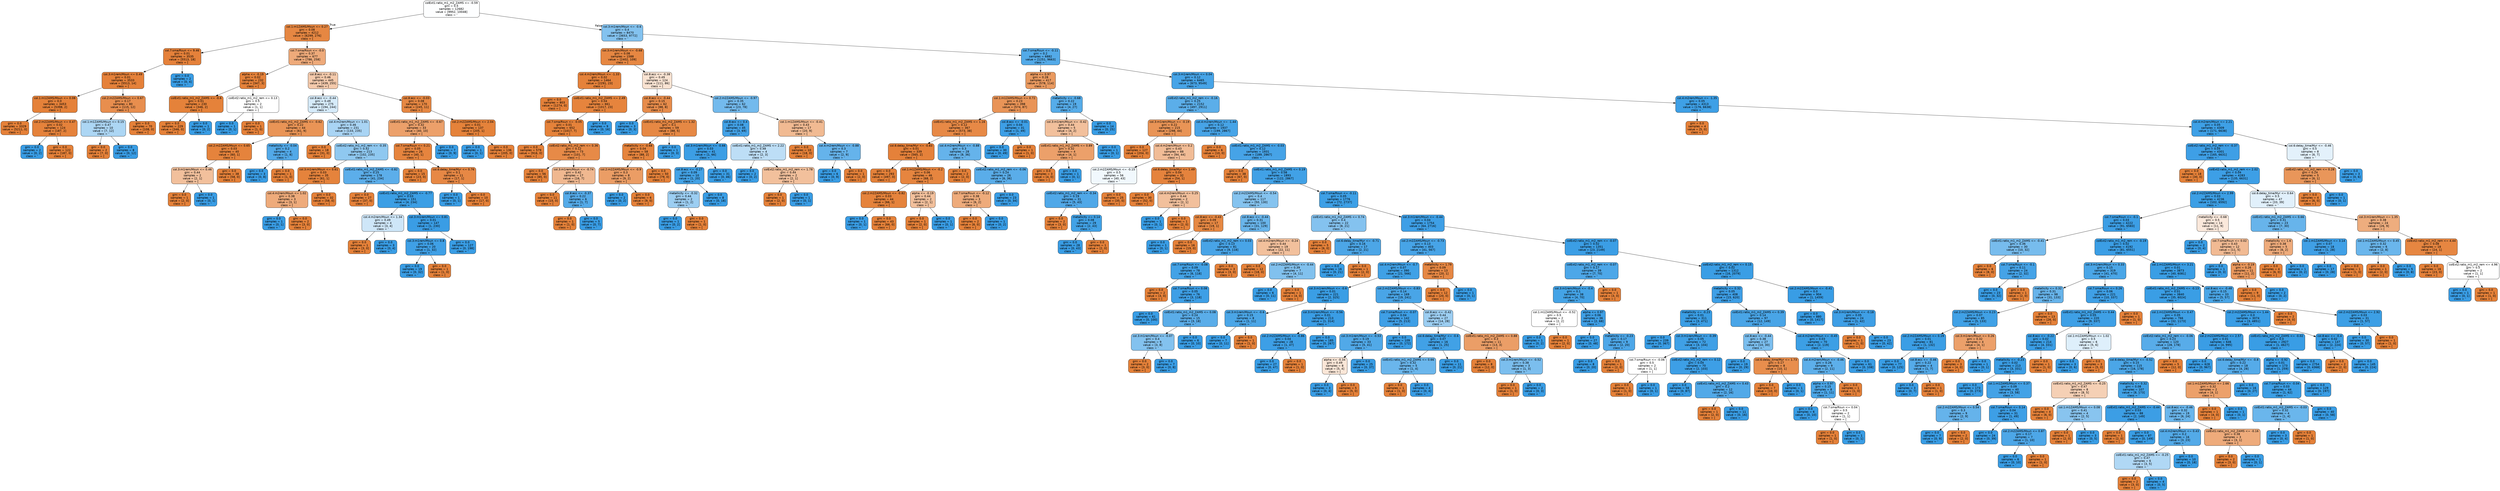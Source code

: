digraph Tree {
node [shape=box, style="filled, rounded", color="black", fontname="helvetica"] ;
edge [fontname="helvetica"] ;
0 [label="colExt1:ratio_m1_m2_ZAMS <= -0.59\ngini = 0.5\nsamples = 12682\nvalue = [9952, 10048]\nclass = '", fillcolor="#fdfeff"] ;
1 [label="col.1:m1ZAMS/Msun <= 0.27\ngini = 0.08\nsamples = 4212\nvalue = [6299, 276]\nclass = [", fillcolor="#e68742"] ;
0 -> 1 [labeldistance=2.5, labelangle=45, headlabel="True"] ;
2 [label="col.7:sma/Rsun <= 9.46\ngini = 0.01\nsamples = 3535\nvalue = [5513, 18]\nclass = [", fillcolor="#e5813a"] ;
1 -> 2 ;
3 [label="col.3:m1rem/Msun <= 0.49\ngini = 0.01\nsamples = 3533\nvalue = [5513, 14]\nclass = [", fillcolor="#e5813a"] ;
2 -> 3 ;
4 [label="col.1:m1ZAMS/Msun <= 0.08\ngini = 0.0\nsamples = 3453\nvalue = [5398, 2]\nclass = [", fillcolor="#e58139"] ;
3 -> 4 ;
5 [label="gini = 0.0\nsamples = 3329\nvalue = [5211, 0]\nclass = [", fillcolor="#e58139"] ;
4 -> 5 ;
6 [label="col.2:m2ZAMS/Msun <= 0.47\ngini = 0.02\nsamples = 124\nvalue = [187, 2]\nclass = [", fillcolor="#e5823b"] ;
4 -> 6 ;
7 [label="gini = 0.0\nsamples = 2\nvalue = [0, 2]\nclass = '", fillcolor="#399de5"] ;
6 -> 7 ;
8 [label="gini = 0.0\nsamples = 122\nvalue = [187, 0]\nclass = [", fillcolor="#e58139"] ;
6 -> 8 ;
9 [label="col.2:m2ZAMS/Msun <= 0.67\ngini = 0.17\nsamples = 80\nvalue = [115, 12]\nclass = [", fillcolor="#e88e4e"] ;
3 -> 9 ;
10 [label="col.1:m1ZAMS/Msun <= 0.15\ngini = 0.47\nsamples = 10\nvalue = [7, 12]\nclass = '", fillcolor="#acd6f4"] ;
9 -> 10 ;
11 [label="gini = 0.0\nsamples = 2\nvalue = [7, 0]\nclass = [", fillcolor="#e58139"] ;
10 -> 11 ;
12 [label="gini = 0.0\nsamples = 8\nvalue = [0, 12]\nclass = '", fillcolor="#399de5"] ;
10 -> 12 ;
13 [label="gini = 0.0\nsamples = 70\nvalue = [108, 0]\nclass = [", fillcolor="#e58139"] ;
9 -> 13 ;
14 [label="gini = 0.0\nsamples = 2\nvalue = [0, 4]\nclass = '", fillcolor="#399de5"] ;
2 -> 14 ;
15 [label="col.7:sma/Rsun <= -0.0\ngini = 0.37\nsamples = 677\nvalue = [786, 258]\nclass = [", fillcolor="#eeaa7a"] ;
1 -> 15 ;
16 [label="alpha <= -0.19\ngini = 0.02\nsamples = 232\nvalue = [347, 3]\nclass = [", fillcolor="#e5823b"] ;
15 -> 16 ;
17 [label="colExt1:ratio_m1_m2_ZAMS <= -0.6\ngini = 0.01\nsamples = 230\nvalue = [346, 2]\nclass = [", fillcolor="#e5823a"] ;
16 -> 17 ;
18 [label="gini = 0.0\nsamples = 229\nvalue = [346, 0]\nclass = [", fillcolor="#e58139"] ;
17 -> 18 ;
19 [label="gini = 0.0\nsamples = 1\nvalue = [0, 2]\nclass = '", fillcolor="#399de5"] ;
17 -> 19 ;
20 [label="colExt2:ratio_m1_m2_rem <= 0.13\ngini = 0.5\nsamples = 2\nvalue = [1, 1]\nclass = [", fillcolor="#ffffff"] ;
16 -> 20 ;
21 [label="gini = 0.0\nsamples = 1\nvalue = [0, 1]\nclass = '", fillcolor="#399de5"] ;
20 -> 21 ;
22 [label="gini = 0.0\nsamples = 1\nvalue = [1, 0]\nclass = [", fillcolor="#e58139"] ;
20 -> 22 ;
23 [label="col.8:ecc <= -0.11\ngini = 0.46\nsamples = 445\nvalue = [439, 255]\nclass = [", fillcolor="#f4caac"] ;
15 -> 23 ;
24 [label="col.8:ecc <= -0.44\ngini = 0.49\nsamples = 275\nvalue = [194, 244]\nclass = '", fillcolor="#d6ebfa"] ;
23 -> 24 ;
25 [label="colExt1:ratio_m1_m2_ZAMS <= -0.62\ngini = 0.22\nsamples = 44\nvalue = [61, 9]\nclass = [", fillcolor="#e99456"] ;
24 -> 25 ;
26 [label="col.2:m2ZAMS/Msun <= 0.65\ngini = 0.03\nsamples = 40\nvalue = [60, 1]\nclass = [", fillcolor="#e5833c"] ;
25 -> 26 ;
27 [label="col.3:m1rem/Msun <= 0.46\ngini = 0.44\nsamples = 2\nvalue = [2, 1]\nclass = [", fillcolor="#f2c09c"] ;
26 -> 27 ;
28 [label="gini = 0.0\nsamples = 1\nvalue = [2, 0]\nclass = [", fillcolor="#e58139"] ;
27 -> 28 ;
29 [label="gini = 0.0\nsamples = 1\nvalue = [0, 1]\nclass = '", fillcolor="#399de5"] ;
27 -> 29 ;
30 [label="gini = 0.0\nsamples = 38\nvalue = [58, 0]\nclass = [", fillcolor="#e58139"] ;
26 -> 30 ;
31 [label="metallicity <= -0.04\ngini = 0.2\nsamples = 4\nvalue = [1, 8]\nclass = '", fillcolor="#52a9e8"] ;
25 -> 31 ;
32 [label="gini = 0.0\nsamples = 3\nvalue = [0, 8]\nclass = '", fillcolor="#399de5"] ;
31 -> 32 ;
33 [label="gini = 0.0\nsamples = 1\nvalue = [1, 0]\nclass = [", fillcolor="#e58139"] ;
31 -> 33 ;
34 [label="col.4:m2rem/Msun <= 1.01\ngini = 0.46\nsamples = 231\nvalue = [133, 235]\nclass = '", fillcolor="#a9d4f4"] ;
24 -> 34 ;
35 [label="gini = 0.0\nsamples = 18\nvalue = [31, 0]\nclass = [", fillcolor="#e58139"] ;
34 -> 35 ;
36 [label="colExt2:ratio_m1_m2_rem <= -0.35\ngini = 0.42\nsamples = 213\nvalue = [102, 235]\nclass = '", fillcolor="#8fc8f0"] ;
34 -> 36 ;
37 [label="col.3:m1rem/Msun <= 0.61\ngini = 0.03\nsamples = 35\nvalue = [61, 1]\nclass = [", fillcolor="#e5833c"] ;
36 -> 37 ;
38 [label="col.4:m2rem/Msun <= 1.02\ngini = 0.38\nsamples = 3\nvalue = [3, 1]\nclass = [", fillcolor="#eeab7b"] ;
37 -> 38 ;
39 [label="gini = 0.0\nsamples = 1\nvalue = [0, 1]\nclass = '", fillcolor="#399de5"] ;
38 -> 39 ;
40 [label="gini = 0.0\nsamples = 2\nvalue = [3, 0]\nclass = [", fillcolor="#e58139"] ;
38 -> 40 ;
41 [label="gini = 0.0\nsamples = 32\nvalue = [58, 0]\nclass = [", fillcolor="#e58139"] ;
37 -> 41 ;
42 [label="colExt1:ratio_m1_m2_ZAMS <= -0.82\ngini = 0.25\nsamples = 178\nvalue = [41, 234]\nclass = '", fillcolor="#5caeea"] ;
36 -> 42 ;
43 [label="gini = 0.0\nsamples = 27\nvalue = [37, 0]\nclass = [", fillcolor="#e58139"] ;
42 -> 43 ;
44 [label="colExt1:ratio_m1_m2_ZAMS <= -0.77\ngini = 0.03\nsamples = 151\nvalue = [4, 234]\nclass = '", fillcolor="#3c9fe5"] ;
42 -> 44 ;
45 [label="col.4:m2rem/Msun <= 1.34\ngini = 0.49\nsamples = 4\nvalue = [3, 4]\nclass = '", fillcolor="#cee6f8"] ;
44 -> 45 ;
46 [label="gini = 0.0\nsamples = 1\nvalue = [3, 0]\nclass = [", fillcolor="#e58139"] ;
45 -> 46 ;
47 [label="gini = 0.0\nsamples = 3\nvalue = [0, 4]\nclass = '", fillcolor="#399de5"] ;
45 -> 47 ;
48 [label="col.3:m1rem/Msun <= 0.81\ngini = 0.01\nsamples = 147\nvalue = [1, 230]\nclass = '", fillcolor="#3a9de5"] ;
44 -> 48 ;
49 [label="col.3:m1rem/Msun <= 0.8\ngini = 0.06\nsamples = 20\nvalue = [1, 32]\nclass = '", fillcolor="#3fa0e6"] ;
48 -> 49 ;
50 [label="gini = 0.0\nsamples = 19\nvalue = [0, 32]\nclass = '", fillcolor="#399de5"] ;
49 -> 50 ;
51 [label="gini = 0.0\nsamples = 1\nvalue = [1, 0]\nclass = [", fillcolor="#e58139"] ;
49 -> 51 ;
52 [label="gini = 0.0\nsamples = 127\nvalue = [0, 198]\nclass = '", fillcolor="#399de5"] ;
48 -> 52 ;
53 [label="col.8:ecc <= -0.03\ngini = 0.08\nsamples = 170\nvalue = [245, 11]\nclass = [", fillcolor="#e68742"] ;
23 -> 53 ;
54 [label="colExt1:ratio_m1_m2_ZAMS <= -0.67\ngini = 0.32\nsamples = 33\nvalue = [40, 10]\nclass = [", fillcolor="#eca06a"] ;
53 -> 54 ;
55 [label="col.7:sma/Rsun <= 0.21\ngini = 0.05\nsamples = 26\nvalue = [40, 1]\nclass = [", fillcolor="#e6843e"] ;
54 -> 55 ;
56 [label="gini = 0.0\nsamples = 15\nvalue = [23, 0]\nclass = [", fillcolor="#e58139"] ;
55 -> 56 ;
57 [label="col.6:delay_time/Myr <= 0.76\ngini = 0.1\nsamples = 11\nvalue = [17, 1]\nclass = [", fillcolor="#e78845"] ;
55 -> 57 ;
58 [label="gini = 0.0\nsamples = 1\nvalue = [0, 1]\nclass = '", fillcolor="#399de5"] ;
57 -> 58 ;
59 [label="gini = 0.0\nsamples = 10\nvalue = [17, 0]\nclass = [", fillcolor="#e58139"] ;
57 -> 59 ;
60 [label="gini = 0.0\nsamples = 7\nvalue = [0, 9]\nclass = '", fillcolor="#399de5"] ;
54 -> 60 ;
61 [label="col.2:m2ZAMS/Msun <= 2.04\ngini = 0.01\nsamples = 137\nvalue = [205, 1]\nclass = [", fillcolor="#e5823a"] ;
53 -> 61 ;
62 [label="gini = 0.0\nsamples = 1\nvalue = [0, 1]\nclass = '", fillcolor="#399de5"] ;
61 -> 62 ;
63 [label="gini = 0.0\nsamples = 136\nvalue = [205, 0]\nclass = [", fillcolor="#e58139"] ;
61 -> 63 ;
64 [label="col.3:m1rem/Msun <= -0.6\ngini = 0.4\nsamples = 8470\nvalue = [3653, 9772]\nclass = '", fillcolor="#83c2ef"] ;
0 -> 64 [labeldistance=2.5, labelangle=-45, headlabel="False"] ;
65 [label="col.3:m1rem/Msun <= -0.68\ngini = 0.08\nsamples = 1588\nvalue = [2402, 109]\nclass = [", fillcolor="#e68742"] ;
64 -> 65 ;
66 [label="col.4:m2rem/Msun <= -1.33\ngini = 0.02\nsamples = 1464\nvalue = [2291, 23]\nclass = [", fillcolor="#e5823b"] ;
65 -> 66 ;
67 [label="gini = 0.0\nsamples = 803\nvalue = [1274, 0]\nclass = [", fillcolor="#e58139"] ;
66 -> 67 ;
68 [label="colExt1:ratio_m1_m2_ZAMS <= 2.49\ngini = 0.04\nsamples = 661\nvalue = [1017, 23]\nclass = [", fillcolor="#e6843d"] ;
66 -> 68 ;
69 [label="col.7:sma/Rsun <= -0.05\ngini = 0.01\nsamples = 652\nvalue = [1017, 7]\nclass = [", fillcolor="#e5823a"] ;
68 -> 69 ;
70 [label="gini = 0.0\nsamples = 579\nvalue = [916, 0]\nclass = [", fillcolor="#e58139"] ;
69 -> 70 ;
71 [label="colExt2:ratio_m1_m2_rem <= 0.36\ngini = 0.12\nsamples = 73\nvalue = [101, 7]\nclass = [", fillcolor="#e78a47"] ;
69 -> 71 ;
72 [label="gini = 0.0\nsamples = 56\nvalue = [85, 0]\nclass = [", fillcolor="#e58139"] ;
71 -> 72 ;
73 [label="col.3:m1rem/Msun <= -0.74\ngini = 0.42\nsamples = 17\nvalue = [16, 7]\nclass = [", fillcolor="#f0b890"] ;
71 -> 73 ;
74 [label="gini = 0.0\nsamples = 11\nvalue = [15, 0]\nclass = [", fillcolor="#e58139"] ;
73 -> 74 ;
75 [label="col.8:ecc <= -0.37\ngini = 0.22\nsamples = 6\nvalue = [1, 7]\nclass = '", fillcolor="#55abe9"] ;
73 -> 75 ;
76 [label="gini = 0.0\nsamples = 1\nvalue = [1, 0]\nclass = [", fillcolor="#e58139"] ;
75 -> 76 ;
77 [label="gini = 0.0\nsamples = 5\nvalue = [0, 7]\nclass = '", fillcolor="#399de5"] ;
75 -> 77 ;
78 [label="gini = 0.0\nsamples = 9\nvalue = [0, 16]\nclass = '", fillcolor="#399de5"] ;
68 -> 78 ;
79 [label="col.8:ecc <= -0.38\ngini = 0.49\nsamples = 124\nvalue = [111, 86]\nclass = [", fillcolor="#f9e3d2"] ;
65 -> 79 ;
80 [label="col.8:ecc <= -0.44\ngini = 0.15\nsamples = 62\nvalue = [88, 8]\nclass = [", fillcolor="#e78c4b"] ;
79 -> 80 ;
81 [label="gini = 0.0\nsamples = 3\nvalue = [0, 3]\nclass = '", fillcolor="#399de5"] ;
80 -> 81 ;
82 [label="colExt1:ratio_m1_m2_ZAMS <= 1.32\ngini = 0.1\nsamples = 59\nvalue = [88, 5]\nclass = [", fillcolor="#e68844"] ;
80 -> 82 ;
83 [label="metallicity <= -0.68\ngini = 0.04\nsamples = 58\nvalue = [88, 2]\nclass = [", fillcolor="#e6843d"] ;
82 -> 83 ;
84 [label="col.2:m2ZAMS/Msun <= -0.9\ngini = 0.3\nsamples = 8\nvalue = [9, 2]\nclass = [", fillcolor="#eb9d65"] ;
83 -> 84 ;
85 [label="gini = 0.0\nsamples = 2\nvalue = [0, 2]\nclass = '", fillcolor="#399de5"] ;
84 -> 85 ;
86 [label="gini = 0.0\nsamples = 6\nvalue = [9, 0]\nclass = [", fillcolor="#e58139"] ;
84 -> 86 ;
87 [label="gini = 0.0\nsamples = 50\nvalue = [79, 0]\nclass = [", fillcolor="#e58139"] ;
83 -> 87 ;
88 [label="gini = 0.0\nsamples = 1\nvalue = [0, 3]\nclass = '", fillcolor="#399de5"] ;
82 -> 88 ;
89 [label="col.2:m2ZAMS/Msun <= -0.97\ngini = 0.35\nsamples = 62\nvalue = [23, 78]\nclass = '", fillcolor="#73baed"] ;
79 -> 89 ;
90 [label="col.8:ecc <= 0.4\ngini = 0.08\nsamples = 45\nvalue = [3, 69]\nclass = '", fillcolor="#42a1e6"] ;
89 -> 90 ;
91 [label="col.3:m1rem/Msun <= -0.66\ngini = 0.03\nsamples = 41\nvalue = [1, 66]\nclass = '", fillcolor="#3c9ee5"] ;
90 -> 91 ;
92 [label="col.8:ecc <= -0.27\ngini = 0.09\nsamples = 10\nvalue = [1, 20]\nclass = '", fillcolor="#43a2e6"] ;
91 -> 92 ;
93 [label="metallicity <= -0.32\ngini = 0.44\nsamples = 2\nvalue = [1, 2]\nclass = '", fillcolor="#9ccef2"] ;
92 -> 93 ;
94 [label="gini = 0.0\nsamples = 1\nvalue = [0, 2]\nclass = '", fillcolor="#399de5"] ;
93 -> 94 ;
95 [label="gini = 0.0\nsamples = 1\nvalue = [1, 0]\nclass = [", fillcolor="#e58139"] ;
93 -> 95 ;
96 [label="gini = 0.0\nsamples = 8\nvalue = [0, 18]\nclass = '", fillcolor="#399de5"] ;
92 -> 96 ;
97 [label="gini = 0.0\nsamples = 31\nvalue = [0, 46]\nclass = '", fillcolor="#399de5"] ;
91 -> 97 ;
98 [label="colExt1:ratio_m1_m2_ZAMS <= 2.22\ngini = 0.48\nsamples = 4\nvalue = [2, 3]\nclass = '", fillcolor="#bddef6"] ;
90 -> 98 ;
99 [label="gini = 0.0\nsamples = 2\nvalue = [0, 2]\nclass = '", fillcolor="#399de5"] ;
98 -> 99 ;
100 [label="colExt2:ratio_m1_m2_rem <= 1.78\ngini = 0.44\nsamples = 2\nvalue = [2, 1]\nclass = [", fillcolor="#f2c09c"] ;
98 -> 100 ;
101 [label="gini = 0.0\nsamples = 1\nvalue = [2, 0]\nclass = [", fillcolor="#e58139"] ;
100 -> 101 ;
102 [label="gini = 0.0\nsamples = 1\nvalue = [0, 1]\nclass = '", fillcolor="#399de5"] ;
100 -> 102 ;
103 [label="col.1:m1ZAMS/Msun <= -0.41\ngini = 0.43\nsamples = 17\nvalue = [20, 9]\nclass = [", fillcolor="#f1ba92"] ;
89 -> 103 ;
104 [label="gini = 0.0\nsamples = 10\nvalue = [18, 0]\nclass = [", fillcolor="#e58139"] ;
103 -> 104 ;
105 [label="col.4:m2rem/Msun <= -0.88\ngini = 0.3\nsamples = 7\nvalue = [2, 9]\nclass = '", fillcolor="#65b3eb"] ;
103 -> 105 ;
106 [label="gini = 0.0\nsamples = 6\nvalue = [0, 9]\nclass = '", fillcolor="#399de5"] ;
105 -> 106 ;
107 [label="gini = 0.0\nsamples = 1\nvalue = [2, 0]\nclass = [", fillcolor="#e58139"] ;
105 -> 107 ;
108 [label="col.7:sma/Rsun <= -0.11\ngini = 0.2\nsamples = 6882\nvalue = [1251, 9663]\nclass = '", fillcolor="#53aae8"] ;
64 -> 108 ;
109 [label="alpha <= 0.97\ngini = 0.28\nsamples = 417\nvalue = [578, 114]\nclass = [", fillcolor="#ea9a60"] ;
108 -> 109 ;
110 [label="col.1:m1ZAMS/Msun <= 0.72\ngini = 0.23\nsamples = 398\nvalue = [574, 87]\nclass = [", fillcolor="#e99457"] ;
109 -> 110 ;
111 [label="colExt1:ratio_m1_m2_ZAMS <= 1.16\ngini = 0.12\nsamples = 367\nvalue = [573, 38]\nclass = [", fillcolor="#e78946"] ;
110 -> 111 ;
112 [label="col.6:delay_time/Myr <= -0.83\ngini = 0.01\nsamples = 339\nvalue = [565, 2]\nclass = [", fillcolor="#e5813a"] ;
111 -> 112 ;
113 [label="gini = 0.0\nsamples = 293\nvalue = [497, 0]\nclass = [", fillcolor="#e58139"] ;
112 -> 113 ;
114 [label="col.1:m1ZAMS/Msun <= -0.2\ngini = 0.06\nsamples = 46\nvalue = [68, 2]\nclass = [", fillcolor="#e6853f"] ;
112 -> 114 ;
115 [label="col.2:m2ZAMS/Msun <= -0.82\ngini = 0.03\nsamples = 44\nvalue = [66, 1]\nclass = [", fillcolor="#e5833c"] ;
114 -> 115 ;
116 [label="gini = 0.0\nsamples = 1\nvalue = [0, 1]\nclass = '", fillcolor="#399de5"] ;
115 -> 116 ;
117 [label="gini = 0.0\nsamples = 43\nvalue = [66, 0]\nclass = [", fillcolor="#e58139"] ;
115 -> 117 ;
118 [label="alpha <= -0.19\ngini = 0.44\nsamples = 2\nvalue = [2, 1]\nclass = [", fillcolor="#f2c09c"] ;
114 -> 118 ;
119 [label="gini = 0.0\nsamples = 1\nvalue = [2, 0]\nclass = [", fillcolor="#e58139"] ;
118 -> 119 ;
120 [label="gini = 0.0\nsamples = 1\nvalue = [0, 1]\nclass = '", fillcolor="#399de5"] ;
118 -> 120 ;
121 [label="col.4:m2rem/Msun <= -0.88\ngini = 0.3\nsamples = 28\nvalue = [8, 36]\nclass = '", fillcolor="#65b3eb"] ;
111 -> 121 ;
122 [label="gini = 0.0\nsamples = 2\nvalue = [2, 0]\nclass = [", fillcolor="#e58139"] ;
121 -> 122 ;
123 [label="colExt2:ratio_m1_m2_rem <= -0.06\ngini = 0.24\nsamples = 26\nvalue = [6, 36]\nclass = '", fillcolor="#5aade9"] ;
121 -> 123 ;
124 [label="col.7:sma/Rsun <= -0.12\ngini = 0.38\nsamples = 3\nvalue = [6, 2]\nclass = [", fillcolor="#eeab7b"] ;
123 -> 124 ;
125 [label="gini = 0.0\nsamples = 2\nvalue = [6, 0]\nclass = [", fillcolor="#e58139"] ;
124 -> 125 ;
126 [label="gini = 0.0\nsamples = 1\nvalue = [0, 2]\nclass = '", fillcolor="#399de5"] ;
124 -> 126 ;
127 [label="gini = 0.0\nsamples = 23\nvalue = [0, 34]\nclass = '", fillcolor="#399de5"] ;
123 -> 127 ;
128 [label="col.8:ecc <= -0.01\ngini = 0.04\nsamples = 31\nvalue = [1, 49]\nclass = '", fillcolor="#3d9fe6"] ;
110 -> 128 ;
129 [label="gini = 0.0\nsamples = 30\nvalue = [0, 49]\nclass = '", fillcolor="#399de5"] ;
128 -> 129 ;
130 [label="gini = 0.0\nsamples = 1\nvalue = [1, 0]\nclass = [", fillcolor="#e58139"] ;
128 -> 130 ;
131 [label="metallicity <= -0.68\ngini = 0.22\nsamples = 19\nvalue = [4, 27]\nclass = '", fillcolor="#56ace9"] ;
109 -> 131 ;
132 [label="col.3:m1rem/Msun <= -0.42\ngini = 0.44\nsamples = 5\nvalue = [4, 2]\nclass = [", fillcolor="#f2c09c"] ;
131 -> 132 ;
133 [label="colExt1:ratio_m1_m2_ZAMS <= 0.89\ngini = 0.32\nsamples = 4\nvalue = [4, 1]\nclass = [", fillcolor="#eca06a"] ;
132 -> 133 ;
134 [label="gini = 0.0\nsamples = 3\nvalue = [4, 0]\nclass = [", fillcolor="#e58139"] ;
133 -> 134 ;
135 [label="gini = 0.0\nsamples = 1\nvalue = [0, 1]\nclass = '", fillcolor="#399de5"] ;
133 -> 135 ;
136 [label="gini = 0.0\nsamples = 1\nvalue = [0, 1]\nclass = '", fillcolor="#399de5"] ;
132 -> 136 ;
137 [label="gini = 0.0\nsamples = 14\nvalue = [0, 25]\nclass = '", fillcolor="#399de5"] ;
131 -> 137 ;
138 [label="col.3:m1rem/Msun <= 0.04\ngini = 0.12\nsamples = 6465\nvalue = [673, 9549]\nclass = '", fillcolor="#47a4e7"] ;
108 -> 138 ;
139 [label="colExt2:ratio_m1_m2_rem <= -0.16\ngini = 0.25\nsamples = 2152\nvalue = [497, 2911]\nclass = '", fillcolor="#5baee9"] ;
138 -> 139 ;
140 [label="col.3:m1rem/Msun <= -0.19\ngini = 0.22\nsamples = 215\nvalue = [298, 44]\nclass = [", fillcolor="#e99456"] ;
139 -> 140 ;
141 [label="gini = 0.0\nsamples = 127\nvalue = [204, 0]\nclass = [", fillcolor="#e58139"] ;
140 -> 141 ;
142 [label="col.4:m2rem/Msun <= 0.2\ngini = 0.43\nsamples = 88\nvalue = [94, 44]\nclass = [", fillcolor="#f1bc96"] ;
140 -> 142 ;
143 [label="col.2:m2ZAMS/Msun <= -0.15\ngini = 0.5\nsamples = 56\nvalue = [40, 43]\nclass = '", fillcolor="#f1f8fd"] ;
142 -> 143 ;
144 [label="colExt2:ratio_m1_m2_rem <= -0.34\ngini = 0.19\nsamples = 31\nvalue = [5, 43]\nclass = '", fillcolor="#50a8e8"] ;
143 -> 144 ;
145 [label="gini = 0.0\nsamples = 2\nvalue = [3, 0]\nclass = [", fillcolor="#e58139"] ;
144 -> 145 ;
146 [label="metallicity <= 0.14\ngini = 0.08\nsamples = 29\nvalue = [2, 43]\nclass = '", fillcolor="#42a2e6"] ;
144 -> 146 ;
147 [label="gini = 0.0\nsamples = 28\nvalue = [0, 43]\nclass = '", fillcolor="#399de5"] ;
146 -> 147 ;
148 [label="gini = 0.0\nsamples = 1\nvalue = [2, 0]\nclass = [", fillcolor="#e58139"] ;
146 -> 148 ;
149 [label="gini = 0.0\nsamples = 25\nvalue = [35, 0]\nclass = [", fillcolor="#e58139"] ;
143 -> 149 ;
150 [label="col.6:delay_time/Myr <= 1.49\ngini = 0.04\nsamples = 32\nvalue = [54, 1]\nclass = [", fillcolor="#e5833d"] ;
142 -> 150 ;
151 [label="gini = 0.0\nsamples = 30\nvalue = [52, 0]\nclass = [", fillcolor="#e58139"] ;
150 -> 151 ;
152 [label="col.4:m2rem/Msun <= 0.25\ngini = 0.44\nsamples = 2\nvalue = [2, 1]\nclass = [", fillcolor="#f2c09c"] ;
150 -> 152 ;
153 [label="gini = 0.0\nsamples = 1\nvalue = [0, 1]\nclass = '", fillcolor="#399de5"] ;
152 -> 153 ;
154 [label="gini = 0.0\nsamples = 1\nvalue = [2, 0]\nclass = [", fillcolor="#e58139"] ;
152 -> 154 ;
155 [label="col.4:m2rem/Msun <= -1.44\ngini = 0.12\nsamples = 1937\nvalue = [199, 2867]\nclass = '", fillcolor="#47a4e7"] ;
139 -> 155 ;
156 [label="gini = 0.0\nsamples = 6\nvalue = [10, 0]\nclass = [", fillcolor="#e58139"] ;
155 -> 156 ;
157 [label="colExt1:ratio_m1_m2_ZAMS <= -0.03\ngini = 0.12\nsamples = 1931\nvalue = [189, 2867]\nclass = '", fillcolor="#46a3e7"] ;
155 -> 157 ;
158 [label="gini = 0.0\nsamples = 38\nvalue = [67, 0]\nclass = [", fillcolor="#e58139"] ;
157 -> 158 ;
159 [label="colExt1:ratio_m1_m2_ZAMS <= 0.19\ngini = 0.08\nsamples = 1893\nvalue = [122, 2867]\nclass = '", fillcolor="#41a1e6"] ;
157 -> 159 ;
160 [label="col.2:m2ZAMS/Msun <= -0.54\ngini = 0.4\nsamples = 117\nvalue = [50, 130]\nclass = '", fillcolor="#85c3ef"] ;
159 -> 160 ;
161 [label="col.8:ecc <= -0.43\ngini = 0.09\nsamples = 17\nvalue = [19, 1]\nclass = [", fillcolor="#e68843"] ;
160 -> 161 ;
162 [label="gini = 0.0\nsamples = 1\nvalue = [0, 1]\nclass = '", fillcolor="#399de5"] ;
161 -> 162 ;
163 [label="gini = 0.0\nsamples = 16\nvalue = [19, 0]\nclass = [", fillcolor="#e58139"] ;
161 -> 163 ;
164 [label="col.8:ecc <= -0.44\ngini = 0.31\nsamples = 100\nvalue = [31, 129]\nclass = '", fillcolor="#69b5eb"] ;
160 -> 164 ;
165 [label="colExt2:ratio_m1_m2_rem <= 0.03\ngini = 0.13\nsamples = 81\nvalue = [9, 118]\nclass = '", fillcolor="#48a4e7"] ;
164 -> 165 ;
166 [label="col.7:sma/Rsun <= -0.08\ngini = 0.09\nsamples = 78\nvalue = [6, 118]\nclass = '", fillcolor="#43a2e6"] ;
165 -> 166 ;
167 [label="gini = 0.0\nsamples = 2\nvalue = [3, 0]\nclass = [", fillcolor="#e58139"] ;
166 -> 167 ;
168 [label="col.7:sma/Rsun <= 0.08\ngini = 0.05\nsamples = 76\nvalue = [3, 118]\nclass = '", fillcolor="#3e9fe6"] ;
166 -> 168 ;
169 [label="gini = 0.0\nsamples = 61\nvalue = [0, 100]\nclass = '", fillcolor="#399de5"] ;
168 -> 169 ;
170 [label="colExt1:ratio_m1_m2_ZAMS <= 0.08\ngini = 0.24\nsamples = 15\nvalue = [3, 18]\nclass = '", fillcolor="#5aade9"] ;
168 -> 170 ;
171 [label="col.3:m1rem/Msun <= -0.07\ngini = 0.4\nsamples = 9\nvalue = [3, 8]\nclass = '", fillcolor="#83c2ef"] ;
170 -> 171 ;
172 [label="gini = 0.0\nsamples = 2\nvalue = [3, 0]\nclass = [", fillcolor="#e58139"] ;
171 -> 172 ;
173 [label="gini = 0.0\nsamples = 7\nvalue = [0, 8]\nclass = '", fillcolor="#399de5"] ;
171 -> 173 ;
174 [label="gini = 0.0\nsamples = 6\nvalue = [0, 10]\nclass = '", fillcolor="#399de5"] ;
170 -> 174 ;
175 [label="gini = 0.0\nsamples = 3\nvalue = [3, 0]\nclass = [", fillcolor="#e58139"] ;
165 -> 175 ;
176 [label="col.4:m2rem/Msun <= -0.24\ngini = 0.44\nsamples = 19\nvalue = [22, 11]\nclass = [", fillcolor="#f2c09c"] ;
164 -> 176 ;
177 [label="gini = 0.0\nsamples = 12\nvalue = [18, 0]\nclass = [", fillcolor="#e58139"] ;
176 -> 177 ;
178 [label="col.2:m2ZAMS/Msun <= -0.44\ngini = 0.39\nsamples = 7\nvalue = [4, 11]\nclass = '", fillcolor="#81c1ee"] ;
176 -> 178 ;
179 [label="gini = 0.0\nsamples = 6\nvalue = [0, 11]\nclass = '", fillcolor="#399de5"] ;
178 -> 179 ;
180 [label="gini = 0.0\nsamples = 1\nvalue = [4, 0]\nclass = [", fillcolor="#e58139"] ;
178 -> 180 ;
181 [label="col.7:sma/Rsun <= -0.11\ngini = 0.05\nsamples = 1776\nvalue = [72, 2737]\nclass = '", fillcolor="#3ea0e6"] ;
159 -> 181 ;
182 [label="colExt1:ratio_m1_m2_ZAMS <= 0.74\ngini = 0.4\nsamples = 22\nvalue = [8, 21]\nclass = '", fillcolor="#84c2ef"] ;
181 -> 182 ;
183 [label="gini = 0.0\nsamples = 5\nvalue = [6, 0]\nclass = [", fillcolor="#e58139"] ;
182 -> 183 ;
184 [label="col.6:delay_time/Myr <= -0.71\ngini = 0.16\nsamples = 17\nvalue = [2, 21]\nclass = '", fillcolor="#4ca6e7"] ;
182 -> 184 ;
185 [label="gini = 0.0\nsamples = 16\nvalue = [0, 21]\nclass = '", fillcolor="#399de5"] ;
184 -> 185 ;
186 [label="gini = 0.0\nsamples = 1\nvalue = [2, 0]\nclass = [", fillcolor="#e58139"] ;
184 -> 186 ;
187 [label="col.3:m1rem/Msun <= -0.44\ngini = 0.04\nsamples = 1754\nvalue = [64, 2716]\nclass = '", fillcolor="#3e9fe6"] ;
181 -> 187 ;
188 [label="col.2:m2ZAMS/Msun <= -0.73\ngini = 0.13\nsamples = 403\nvalue = [41, 567]\nclass = '", fillcolor="#47a4e7"] ;
187 -> 188 ;
189 [label="col.4:m2rem/Msun <= -0.7\ngini = 0.07\nsamples = 390\nvalue = [21, 566]\nclass = '", fillcolor="#40a1e6"] ;
188 -> 189 ;
190 [label="col.3:m1rem/Msun <= -0.6\ngini = 0.01\nsamples = 221\nvalue = [2, 325]\nclass = '", fillcolor="#3a9ee5"] ;
189 -> 190 ;
191 [label="col.3:m1rem/Msun <= -0.6\ngini = 0.15\nsamples = 8\nvalue = [1, 11]\nclass = '", fillcolor="#4ba6e7"] ;
190 -> 191 ;
192 [label="gini = 0.0\nsamples = 7\nvalue = [0, 11]\nclass = '", fillcolor="#399de5"] ;
191 -> 192 ;
193 [label="gini = 0.0\nsamples = 1\nvalue = [1, 0]\nclass = [", fillcolor="#e58139"] ;
191 -> 193 ;
194 [label="col.3:m1rem/Msun <= -0.56\ngini = 0.01\nsamples = 213\nvalue = [1, 314]\nclass = '", fillcolor="#3a9de5"] ;
190 -> 194 ;
195 [label="col.2:m2ZAMS/Msun <= -0.86\ngini = 0.04\nsamples = 28\nvalue = [1, 47]\nclass = '", fillcolor="#3d9fe6"] ;
194 -> 195 ;
196 [label="gini = 0.0\nsamples = 27\nvalue = [0, 47]\nclass = '", fillcolor="#399de5"] ;
195 -> 196 ;
197 [label="gini = 0.0\nsamples = 1\nvalue = [1, 0]\nclass = [", fillcolor="#e58139"] ;
195 -> 197 ;
198 [label="gini = 0.0\nsamples = 185\nvalue = [0, 267]\nclass = '", fillcolor="#399de5"] ;
194 -> 198 ;
199 [label="col.2:m2ZAMS/Msun <= -0.83\ngini = 0.14\nsamples = 169\nvalue = [19, 241]\nclass = '", fillcolor="#49a5e7"] ;
189 -> 199 ;
200 [label="col.7:sma/Rsun <= -0.07\ngini = 0.04\nsamples = 142\nvalue = [5, 213]\nclass = '", fillcolor="#3e9fe6"] ;
199 -> 200 ;
201 [label="col.3:m1rem/Msun <= -0.53\ngini = 0.19\nsamples = 33\nvalue = [5, 41]\nclass = '", fillcolor="#51a9e8"] ;
200 -> 201 ;
202 [label="alpha <= -0.34\ngini = 0.49\nsamples = 8\nvalue = [5, 4]\nclass = [", fillcolor="#fae6d7"] ;
201 -> 202 ;
203 [label="gini = 0.0\nsamples = 3\nvalue = [0, 4]\nclass = '", fillcolor="#399de5"] ;
202 -> 203 ;
204 [label="gini = 0.0\nsamples = 5\nvalue = [5, 0]\nclass = [", fillcolor="#e58139"] ;
202 -> 204 ;
205 [label="gini = 0.0\nsamples = 25\nvalue = [0, 37]\nclass = '", fillcolor="#399de5"] ;
201 -> 205 ;
206 [label="gini = 0.0\nsamples = 109\nvalue = [0, 172]\nclass = '", fillcolor="#399de5"] ;
200 -> 206 ;
207 [label="col.8:ecc <= -0.42\ngini = 0.44\nsamples = 27\nvalue = [14, 28]\nclass = '", fillcolor="#9ccef2"] ;
199 -> 207 ;
208 [label="col.6:delay_time/Myr <= -0.6\ngini = 0.07\nsamples = 16\nvalue = [1, 25]\nclass = '", fillcolor="#41a1e6"] ;
207 -> 208 ;
209 [label="colExt1:ratio_m1_m2_ZAMS <= 0.66\ngini = 0.32\nsamples = 5\nvalue = [1, 4]\nclass = '", fillcolor="#6ab6ec"] ;
208 -> 209 ;
210 [label="gini = 0.0\nsamples = 1\nvalue = [1, 0]\nclass = [", fillcolor="#e58139"] ;
209 -> 210 ;
211 [label="gini = 0.0\nsamples = 4\nvalue = [0, 4]\nclass = '", fillcolor="#399de5"] ;
209 -> 211 ;
212 [label="gini = 0.0\nsamples = 11\nvalue = [0, 21]\nclass = '", fillcolor="#399de5"] ;
208 -> 212 ;
213 [label="colExt1:ratio_m1_m2_ZAMS <= 0.88\ngini = 0.3\nsamples = 11\nvalue = [13, 3]\nclass = [", fillcolor="#eb9e67"] ;
207 -> 213 ;
214 [label="gini = 0.0\nsamples = 8\nvalue = [12, 0]\nclass = [", fillcolor="#e58139"] ;
213 -> 214 ;
215 [label="col.3:m1rem/Msun <= -0.52\ngini = 0.38\nsamples = 3\nvalue = [1, 3]\nclass = '", fillcolor="#7bbeee"] ;
213 -> 215 ;
216 [label="gini = 0.0\nsamples = 1\nvalue = [1, 0]\nclass = [", fillcolor="#e58139"] ;
215 -> 216 ;
217 [label="gini = 0.0\nsamples = 2\nvalue = [0, 3]\nclass = '", fillcolor="#399de5"] ;
215 -> 217 ;
218 [label="metallicity <= 1.79\ngini = 0.09\nsamples = 13\nvalue = [20, 1]\nclass = [", fillcolor="#e68743"] ;
188 -> 218 ;
219 [label="gini = 0.0\nsamples = 12\nvalue = [20, 0]\nclass = [", fillcolor="#e58139"] ;
218 -> 219 ;
220 [label="gini = 0.0\nsamples = 1\nvalue = [0, 1]\nclass = '", fillcolor="#399de5"] ;
218 -> 220 ;
221 [label="colExt2:ratio_m1_m2_rem <= -0.07\ngini = 0.02\nsamples = 1351\nvalue = [23, 2149]\nclass = '", fillcolor="#3b9ee5"] ;
187 -> 221 ;
222 [label="colExt2:ratio_m1_m2_rem <= -0.07\ngini = 0.17\nsamples = 39\nvalue = [7, 70]\nclass = '", fillcolor="#4da7e8"] ;
221 -> 222 ;
223 [label="col.3:m1rem/Msun <= -0.4\ngini = 0.1\nsamples = 38\nvalue = [4, 70]\nclass = '", fillcolor="#44a3e6"] ;
222 -> 223 ;
224 [label="col.1:m1ZAMS/Msun <= -0.52\ngini = 0.5\nsamples = 2\nvalue = [2, 2]\nclass = [", fillcolor="#ffffff"] ;
223 -> 224 ;
225 [label="gini = 0.0\nsamples = 1\nvalue = [0, 2]\nclass = '", fillcolor="#399de5"] ;
224 -> 225 ;
226 [label="gini = 0.0\nsamples = 1\nvalue = [2, 0]\nclass = [", fillcolor="#e58139"] ;
224 -> 226 ;
227 [label="alpha <= 0.97\ngini = 0.06\nsamples = 36\nvalue = [2, 68]\nclass = '", fillcolor="#3fa0e6"] ;
223 -> 227 ;
228 [label="gini = 0.0\nsamples = 27\nvalue = [0, 48]\nclass = '", fillcolor="#399de5"] ;
227 -> 228 ;
229 [label="metallicity <= -0.23\ngini = 0.17\nsamples = 9\nvalue = [2, 20]\nclass = '", fillcolor="#4da7e8"] ;
227 -> 229 ;
230 [label="gini = 0.0\nsamples = 8\nvalue = [0, 20]\nclass = '", fillcolor="#399de5"] ;
229 -> 230 ;
231 [label="gini = 0.0\nsamples = 1\nvalue = [2, 0]\nclass = [", fillcolor="#e58139"] ;
229 -> 231 ;
232 [label="gini = 0.0\nsamples = 1\nvalue = [3, 0]\nclass = [", fillcolor="#e58139"] ;
222 -> 232 ;
233 [label="colExt2:ratio_m1_m2_rem <= 0.15\ngini = 0.02\nsamples = 1312\nvalue = [16, 2079]\nclass = '", fillcolor="#3b9ee5"] ;
221 -> 233 ;
234 [label="metallicity <= 0.32\ngini = 0.05\nsamples = 408\nvalue = [15, 620]\nclass = '", fillcolor="#3e9fe6"] ;
233 -> 234 ;
235 [label="metallicity <= -0.23\ngini = 0.01\nsamples = 311\nvalue = [3, 471]\nclass = '", fillcolor="#3a9ee5"] ;
234 -> 235 ;
236 [label="gini = 0.0\nsamples = 239\nvalue = [0, 367]\nclass = '", fillcolor="#399de5"] ;
235 -> 236 ;
237 [label="col.3:m1rem/Msun <= -0.39\ngini = 0.05\nsamples = 72\nvalue = [3, 104]\nclass = '", fillcolor="#3fa0e6"] ;
235 -> 237 ;
238 [label="col.7:sma/Rsun <= -0.06\ngini = 0.5\nsamples = 2\nvalue = [1, 1]\nclass = [", fillcolor="#ffffff"] ;
237 -> 238 ;
239 [label="gini = 0.0\nsamples = 1\nvalue = [1, 0]\nclass = [", fillcolor="#e58139"] ;
238 -> 239 ;
240 [label="gini = 0.0\nsamples = 1\nvalue = [0, 1]\nclass = '", fillcolor="#399de5"] ;
238 -> 240 ;
241 [label="colExt2:ratio_m1_m2_rem <= 0.12\ngini = 0.04\nsamples = 70\nvalue = [2, 103]\nclass = '", fillcolor="#3d9fe6"] ;
237 -> 241 ;
242 [label="gini = 0.0\nsamples = 58\nvalue = [0, 87]\nclass = '", fillcolor="#399de5"] ;
241 -> 242 ;
243 [label="colExt1:ratio_m1_m2_ZAMS <= 0.43\ngini = 0.2\nsamples = 12\nvalue = [2, 16]\nclass = '", fillcolor="#52a9e8"] ;
241 -> 243 ;
244 [label="gini = 0.0\nsamples = 1\nvalue = [2, 0]\nclass = [", fillcolor="#e58139"] ;
243 -> 244 ;
245 [label="gini = 0.0\nsamples = 11\nvalue = [0, 16]\nclass = '", fillcolor="#399de5"] ;
243 -> 245 ;
246 [label="colExt1:ratio_m1_m2_ZAMS <= 0.39\ngini = 0.14\nsamples = 97\nvalue = [12, 149]\nclass = '", fillcolor="#49a5e7"] ;
234 -> 246 ;
247 [label="col.8:ecc <= -0.44\ngini = 0.38\nsamples = 27\nvalue = [10, 30]\nclass = '", fillcolor="#7bbeee"] ;
246 -> 247 ;
248 [label="gini = 0.0\nsamples = 19\nvalue = [0, 29]\nclass = '", fillcolor="#399de5"] ;
247 -> 248 ;
249 [label="col.6:delay_time/Myr <= 1.73\ngini = 0.17\nsamples = 8\nvalue = [10, 1]\nclass = [", fillcolor="#e88e4d"] ;
247 -> 249 ;
250 [label="gini = 0.0\nsamples = 7\nvalue = [10, 0]\nclass = [", fillcolor="#e58139"] ;
249 -> 250 ;
251 [label="gini = 0.0\nsamples = 1\nvalue = [0, 1]\nclass = '", fillcolor="#399de5"] ;
249 -> 251 ;
252 [label="col.4:m2rem/Msun <= -0.45\ngini = 0.03\nsamples = 70\nvalue = [2, 119]\nclass = '", fillcolor="#3c9fe5"] ;
246 -> 252 ;
253 [label="col.4:m2rem/Msun <= -0.46\ngini = 0.26\nsamples = 9\nvalue = [2, 11]\nclass = '", fillcolor="#5dafea"] ;
252 -> 253 ;
254 [label="alpha <= 0.97\ngini = 0.15\nsamples = 8\nvalue = [1, 11]\nclass = '", fillcolor="#4ba6e7"] ;
253 -> 254 ;
255 [label="gini = 0.0\nsamples = 6\nvalue = [0, 10]\nclass = '", fillcolor="#399de5"] ;
254 -> 255 ;
256 [label="col.7:sma/Rsun <= 0.04\ngini = 0.5\nsamples = 2\nvalue = [1, 1]\nclass = [", fillcolor="#ffffff"] ;
254 -> 256 ;
257 [label="gini = 0.0\nsamples = 1\nvalue = [1, 0]\nclass = [", fillcolor="#e58139"] ;
256 -> 257 ;
258 [label="gini = 0.0\nsamples = 1\nvalue = [0, 1]\nclass = '", fillcolor="#399de5"] ;
256 -> 258 ;
259 [label="gini = 0.0\nsamples = 1\nvalue = [1, 0]\nclass = [", fillcolor="#e58139"] ;
253 -> 259 ;
260 [label="gini = 0.0\nsamples = 61\nvalue = [0, 108]\nclass = '", fillcolor="#399de5"] ;
252 -> 260 ;
261 [label="col.2:m2ZAMS/Msun <= -0.41\ngini = 0.0\nsamples = 904\nvalue = [1, 1459]\nclass = '", fillcolor="#399de5"] ;
233 -> 261 ;
262 [label="gini = 0.0\nsamples = 880\nvalue = [0, 1417]\nclass = '", fillcolor="#399de5"] ;
261 -> 262 ;
263 [label="col.3:m1rem/Msun <= -0.18\ngini = 0.05\nsamples = 24\nvalue = [1, 42]\nclass = '", fillcolor="#3e9fe6"] ;
261 -> 263 ;
264 [label="gini = 0.0\nsamples = 1\nvalue = [1, 0]\nclass = [", fillcolor="#e58139"] ;
263 -> 264 ;
265 [label="gini = 0.0\nsamples = 23\nvalue = [0, 42]\nclass = '", fillcolor="#399de5"] ;
263 -> 265 ;
266 [label="col.4:m2rem/Msun <= -1.35\ngini = 0.05\nsamples = 4313\nvalue = [176, 6638]\nclass = '", fillcolor="#3ea0e6"] ;
138 -> 266 ;
267 [label="gini = 0.0\nsamples = 4\nvalue = [5, 0]\nclass = [", fillcolor="#e58139"] ;
266 -> 267 ;
268 [label="col.4:m2rem/Msun <= 2.21\ngini = 0.05\nsamples = 4309\nvalue = [171, 6638]\nclass = '", fillcolor="#3ea0e6"] ;
266 -> 268 ;
269 [label="colExt2:ratio_m1_m2_rem <= -0.37\ngini = 0.05\nsamples = 4301\nvalue = [165, 6631]\nclass = '", fillcolor="#3e9fe6"] ;
268 -> 269 ;
270 [label="gini = 0.0\nsamples = 18\nvalue = [30, 0]\nclass = [", fillcolor="#e58139"] ;
269 -> 270 ;
271 [label="colExt2:ratio_m1_m2_rem <= 2.02\ngini = 0.04\nsamples = 4283\nvalue = [135, 6631]\nclass = '", fillcolor="#3d9fe6"] ;
269 -> 271 ;
272 [label="col.2:m2ZAMS/Msun <= 2.99\ngini = 0.03\nsamples = 4236\nvalue = [102, 6592]\nclass = '", fillcolor="#3c9fe5"] ;
271 -> 272 ;
273 [label="col.7:sma/Rsun <= -0.1\ngini = 0.03\nsamples = 4222\nvalue = [91, 6583]\nclass = '", fillcolor="#3c9ee5"] ;
272 -> 273 ;
274 [label="colExt1:ratio_m1_m2_ZAMS <= -0.41\ngini = 0.36\nsamples = 30\nvalue = [10, 32]\nclass = '", fillcolor="#77bced"] ;
273 -> 274 ;
275 [label="gini = 0.0\nsamples = 6\nvalue = [8, 0]\nclass = [", fillcolor="#e58139"] ;
274 -> 275 ;
276 [label="col.7:sma/Rsun <= -0.1\ngini = 0.11\nsamples = 24\nvalue = [2, 32]\nclass = '", fillcolor="#45a3e7"] ;
274 -> 276 ;
277 [label="gini = 0.0\nsamples = 23\nvalue = [0, 32]\nclass = '", fillcolor="#399de5"] ;
276 -> 277 ;
278 [label="gini = 0.0\nsamples = 1\nvalue = [2, 0]\nclass = [", fillcolor="#e58139"] ;
276 -> 278 ;
279 [label="colExt2:ratio_m1_m2_rem <= -0.19\ngini = 0.02\nsamples = 4192\nvalue = [81, 6551]\nclass = '", fillcolor="#3b9ee5"] ;
273 -> 279 ;
280 [label="col.3:m1rem/Msun <= 0.33\ngini = 0.15\nsamples = 319\nvalue = [41, 470]\nclass = '", fillcolor="#4aa6e7"] ;
279 -> 280 ;
281 [label="metallicity <= 0.32\ngini = 0.31\nsamples = 98\nvalue = [31, 133]\nclass = '", fillcolor="#67b4eb"] ;
280 -> 281 ;
282 [label="col.2:m2ZAMS/Msun <= 0.23\ngini = 0.07\nsamples = 85\nvalue = [5, 133]\nclass = '", fillcolor="#40a1e6"] ;
281 -> 282 ;
283 [label="col.2:m2ZAMS/Msun <= 0.19\ngini = 0.01\nsamples = 81\nvalue = [1, 132]\nclass = '", fillcolor="#3b9ee5"] ;
282 -> 283 ;
284 [label="gini = 0.0\nsamples = 77\nvalue = [0, 125]\nclass = '", fillcolor="#399de5"] ;
283 -> 284 ;
285 [label="col.8:ecc <= -0.46\ngini = 0.22\nsamples = 4\nvalue = [1, 7]\nclass = '", fillcolor="#55abe9"] ;
283 -> 285 ;
286 [label="gini = 0.0\nsamples = 3\nvalue = [0, 7]\nclass = '", fillcolor="#399de5"] ;
285 -> 286 ;
287 [label="gini = 0.0\nsamples = 1\nvalue = [1, 0]\nclass = [", fillcolor="#e58139"] ;
285 -> 287 ;
288 [label="col.3:m1rem/Msun <= 0.26\ngini = 0.32\nsamples = 4\nvalue = [4, 1]\nclass = [", fillcolor="#eca06a"] ;
282 -> 288 ;
289 [label="gini = 0.0\nsamples = 3\nvalue = [4, 0]\nclass = [", fillcolor="#e58139"] ;
288 -> 289 ;
290 [label="gini = 0.0\nsamples = 1\nvalue = [0, 1]\nclass = '", fillcolor="#399de5"] ;
288 -> 290 ;
291 [label="gini = 0.0\nsamples = 13\nvalue = [26, 0]\nclass = [", fillcolor="#e58139"] ;
281 -> 291 ;
292 [label="col.7:sma/Rsun <= 0.26\ngini = 0.06\nsamples = 221\nvalue = [10, 337]\nclass = '", fillcolor="#3fa0e6"] ;
280 -> 292 ;
293 [label="colExt1:ratio_m1_m2_ZAMS <= 0.44\ngini = 0.05\nsamples = 220\nvalue = [9, 337]\nclass = '", fillcolor="#3ea0e6"] ;
292 -> 293 ;
294 [label="col.8:ecc <= -0.22\ngini = 0.02\nsamples = 214\nvalue = [4, 331]\nclass = '", fillcolor="#3b9ee5"] ;
293 -> 294 ;
295 [label="metallicity <= -0.23\ngini = 0.02\nsamples = 213\nvalue = [3, 331]\nclass = '", fillcolor="#3b9ee5"] ;
294 -> 295 ;
296 [label="gini = 0.0\nsamples = 173\nvalue = [0, 273]\nclass = '", fillcolor="#399de5"] ;
295 -> 296 ;
297 [label="col.1:m1ZAMS/Msun <= 0.37\ngini = 0.09\nsamples = 40\nvalue = [3, 58]\nclass = '", fillcolor="#43a2e6"] ;
295 -> 297 ;
298 [label="col.2:m2ZAMS/Msun <= 0.54\ngini = 0.3\nsamples = 9\nvalue = [2, 9]\nclass = '", fillcolor="#65b3eb"] ;
297 -> 298 ;
299 [label="gini = 0.0\nsamples = 7\nvalue = [0, 9]\nclass = '", fillcolor="#399de5"] ;
298 -> 299 ;
300 [label="gini = 0.0\nsamples = 2\nvalue = [2, 0]\nclass = [", fillcolor="#e58139"] ;
298 -> 300 ;
301 [label="col.7:sma/Rsun <= 0.14\ngini = 0.04\nsamples = 31\nvalue = [1, 49]\nclass = '", fillcolor="#3d9fe6"] ;
297 -> 301 ;
302 [label="gini = 0.0\nsamples = 24\nvalue = [0, 39]\nclass = '", fillcolor="#399de5"] ;
301 -> 302 ;
303 [label="col.2:m2ZAMS/Msun <= 0.87\ngini = 0.17\nsamples = 7\nvalue = [1, 10]\nclass = '", fillcolor="#4da7e8"] ;
301 -> 303 ;
304 [label="gini = 0.0\nsamples = 6\nvalue = [0, 10]\nclass = '", fillcolor="#399de5"] ;
303 -> 304 ;
305 [label="gini = 0.0\nsamples = 1\nvalue = [1, 0]\nclass = [", fillcolor="#e58139"] ;
303 -> 305 ;
306 [label="gini = 0.0\nsamples = 1\nvalue = [1, 0]\nclass = [", fillcolor="#e58139"] ;
294 -> 306 ;
307 [label="col.1:m1ZAMS/Msun <= 1.02\ngini = 0.5\nsamples = 6\nvalue = [5, 6]\nclass = '", fillcolor="#deeffb"] ;
293 -> 307 ;
308 [label="gini = 0.0\nsamples = 3\nvalue = [0, 6]\nclass = '", fillcolor="#399de5"] ;
307 -> 308 ;
309 [label="gini = 0.0\nsamples = 3\nvalue = [5, 0]\nclass = [", fillcolor="#e58139"] ;
307 -> 309 ;
310 [label="gini = 0.0\nsamples = 1\nvalue = [1, 0]\nclass = [", fillcolor="#e58139"] ;
292 -> 310 ;
311 [label="col.1:m1ZAMS/Msun <= 3.21\ngini = 0.01\nsamples = 3873\nvalue = [40, 6081]\nclass = '", fillcolor="#3a9ee5"] ;
279 -> 311 ;
312 [label="colExt1:ratio_m1_m2_ZAMS <= -0.13\ngini = 0.01\nsamples = 3840\nvalue = [35, 6024]\nclass = '", fillcolor="#3a9ee5"] ;
311 -> 312 ;
313 [label="col.1:m1ZAMS/Msun <= 0.47\ngini = 0.05\nsamples = 766\nvalue = [32, 1173]\nclass = '", fillcolor="#3ea0e6"] ;
312 -> 313 ;
314 [label="colExt2:ratio_m1_m2_rem <= -0.06\ngini = 0.23\nsamples = 120\nvalue = [28, 178]\nclass = '", fillcolor="#58ace9"] ;
313 -> 314 ;
315 [label="col.6:delay_time/Myr <= -0.52\ngini = 0.15\nsamples = 115\nvalue = [16, 178]\nclass = '", fillcolor="#4ba6e7"] ;
314 -> 315 ;
316 [label="colExt1:ratio_m1_m2_ZAMS <= -0.25\ngini = 0.47\nsamples = 8\nvalue = [8, 5]\nclass = [", fillcolor="#f5d0b5"] ;
315 -> 316 ;
317 [label="gini = 0.0\nsamples = 4\nvalue = [6, 0]\nclass = [", fillcolor="#e58139"] ;
316 -> 317 ;
318 [label="col.1:m1ZAMS/Msun <= 0.08\ngini = 0.41\nsamples = 4\nvalue = [2, 5]\nclass = '", fillcolor="#88c4ef"] ;
316 -> 318 ;
319 [label="gini = 0.0\nsamples = 1\nvalue = [2, 0]\nclass = [", fillcolor="#e58139"] ;
318 -> 319 ;
320 [label="gini = 0.0\nsamples = 3\nvalue = [0, 5]\nclass = '", fillcolor="#399de5"] ;
318 -> 320 ;
321 [label="metallicity <= 0.32\ngini = 0.08\nsamples = 107\nvalue = [8, 173]\nclass = '", fillcolor="#42a2e6"] ;
315 -> 321 ;
322 [label="colExt1:ratio_m1_m2_ZAMS <= -0.44\ngini = 0.03\nsamples = 88\nvalue = [2, 149]\nclass = '", fillcolor="#3c9ee5"] ;
321 -> 322 ;
323 [label="gini = 0.0\nsamples = 1\nvalue = [2, 0]\nclass = [", fillcolor="#e58139"] ;
322 -> 323 ;
324 [label="gini = 0.0\nsamples = 87\nvalue = [0, 149]\nclass = '", fillcolor="#399de5"] ;
322 -> 324 ;
325 [label="col.8:ecc <= -0.46\ngini = 0.32\nsamples = 19\nvalue = [6, 24]\nclass = '", fillcolor="#6ab6ec"] ;
321 -> 325 ;
326 [label="col.4:m2rem/Msun <= 0.43\ngini = 0.2\nsamples = 16\nvalue = [3, 23]\nclass = '", fillcolor="#53aae8"] ;
325 -> 326 ;
327 [label="colExt1:ratio_m1_m2_ZAMS <= -0.25\ngini = 0.47\nsamples = 6\nvalue = [3, 5]\nclass = '", fillcolor="#b0d8f5"] ;
326 -> 327 ;
328 [label="gini = 0.0\nsamples = 2\nvalue = [3, 0]\nclass = [", fillcolor="#e58139"] ;
327 -> 328 ;
329 [label="gini = 0.0\nsamples = 4\nvalue = [0, 5]\nclass = '", fillcolor="#399de5"] ;
327 -> 329 ;
330 [label="gini = 0.0\nsamples = 10\nvalue = [0, 18]\nclass = '", fillcolor="#399de5"] ;
326 -> 330 ;
331 [label="colExt1:ratio_m1_m2_ZAMS <= -0.16\ngini = 0.38\nsamples = 3\nvalue = [3, 1]\nclass = [", fillcolor="#eeab7b"] ;
325 -> 331 ;
332 [label="gini = 0.0\nsamples = 2\nvalue = [3, 0]\nclass = [", fillcolor="#e58139"] ;
331 -> 332 ;
333 [label="gini = 0.0\nsamples = 1\nvalue = [0, 1]\nclass = '", fillcolor="#399de5"] ;
331 -> 333 ;
334 [label="gini = 0.0\nsamples = 5\nvalue = [12, 0]\nclass = [", fillcolor="#e58139"] ;
314 -> 334 ;
335 [label="col.2:m2ZAMS/Msun <= 2.57\ngini = 0.01\nsamples = 646\nvalue = [4, 995]\nclass = '", fillcolor="#3a9de5"] ;
313 -> 335 ;
336 [label="gini = 0.0\nsamples = 628\nvalue = [0, 967]\nclass = '", fillcolor="#399de5"] ;
335 -> 336 ;
337 [label="col.6:delay_time/Myr <= -0.8\ngini = 0.22\nsamples = 18\nvalue = [4, 28]\nclass = '", fillcolor="#55abe9"] ;
335 -> 337 ;
338 [label="col.1:m1ZAMS/Msun <= 2.66\ngini = 0.32\nsamples = 2\nvalue = [4, 1]\nclass = [", fillcolor="#eca06a"] ;
337 -> 338 ;
339 [label="gini = 0.0\nsamples = 1\nvalue = [4, 0]\nclass = [", fillcolor="#e58139"] ;
338 -> 339 ;
340 [label="gini = 0.0\nsamples = 1\nvalue = [0, 1]\nclass = '", fillcolor="#399de5"] ;
338 -> 340 ;
341 [label="gini = 0.0\nsamples = 16\nvalue = [0, 27]\nclass = '", fillcolor="#399de5"] ;
337 -> 341 ;
342 [label="col.2:m2ZAMS/Msun <= 1.44\ngini = 0.0\nsamples = 3074\nvalue = [3, 4851]\nclass = '", fillcolor="#399de5"] ;
312 -> 342 ;
343 [label="colExt1:ratio_m1_m2_ZAMS <= -0.02\ngini = 0.0\nsamples = 2927\nvalue = [1, 4627]\nclass = '", fillcolor="#399de5"] ;
342 -> 343 ;
344 [label="alpha <= -0.92\ngini = 0.01\nsamples = 173\nvalue = [1, 259]\nclass = '", fillcolor="#3a9de5"] ;
343 -> 344 ;
345 [label="col.7:sma/Rsun <= -0.04\ngini = 0.03\nsamples = 44\nvalue = [1, 62]\nclass = '", fillcolor="#3c9fe5"] ;
344 -> 345 ;
346 [label="colExt1:ratio_m1_m2_ZAMS <= -0.03\ngini = 0.32\nsamples = 4\nvalue = [1, 4]\nclass = '", fillcolor="#6ab6ec"] ;
345 -> 346 ;
347 [label="gini = 0.0\nsamples = 3\nvalue = [0, 4]\nclass = '", fillcolor="#399de5"] ;
346 -> 347 ;
348 [label="gini = 0.0\nsamples = 1\nvalue = [1, 0]\nclass = [", fillcolor="#e58139"] ;
346 -> 348 ;
349 [label="gini = 0.0\nsamples = 40\nvalue = [0, 58]\nclass = '", fillcolor="#399de5"] ;
345 -> 349 ;
350 [label="gini = 0.0\nsamples = 129\nvalue = [0, 197]\nclass = '", fillcolor="#399de5"] ;
344 -> 350 ;
351 [label="gini = 0.0\nsamples = 2754\nvalue = [0, 4368]\nclass = '", fillcolor="#399de5"] ;
343 -> 351 ;
352 [label="col.8:ecc <= -0.4\ngini = 0.02\nsamples = 147\nvalue = [2, 224]\nclass = '", fillcolor="#3b9ee5"] ;
342 -> 352 ;
353 [label="gini = 0.0\nsamples = 2\nvalue = [2, 0]\nclass = [", fillcolor="#e58139"] ;
352 -> 353 ;
354 [label="gini = 0.0\nsamples = 145\nvalue = [0, 224]\nclass = '", fillcolor="#399de5"] ;
352 -> 354 ;
355 [label="col.8:ecc <= -0.48\ngini = 0.15\nsamples = 33\nvalue = [5, 57]\nclass = '", fillcolor="#4aa6e7"] ;
311 -> 355 ;
356 [label="gini = 0.0\nsamples = 2\nvalue = [4, 0]\nclass = [", fillcolor="#e58139"] ;
355 -> 356 ;
357 [label="col.2:m2ZAMS/Msun <= 2.92\ngini = 0.03\nsamples = 31\nvalue = [1, 57]\nclass = '", fillcolor="#3c9fe5"] ;
355 -> 357 ;
358 [label="gini = 0.0\nsamples = 30\nvalue = [0, 57]\nclass = '", fillcolor="#399de5"] ;
357 -> 358 ;
359 [label="gini = 0.0\nsamples = 1\nvalue = [1, 0]\nclass = [", fillcolor="#e58139"] ;
357 -> 359 ;
360 [label="metallicity <= -0.68\ngini = 0.5\nsamples = 14\nvalue = [11, 9]\nclass = [", fillcolor="#fae8db"] ;
272 -> 360 ;
361 [label="gini = 0.0\nsamples = 2\nvalue = [0, 4]\nclass = '", fillcolor="#399de5"] ;
360 -> 361 ;
362 [label="col.7:sma/Rsun <= 0.02\ngini = 0.43\nsamples = 12\nvalue = [11, 5]\nclass = [", fillcolor="#f1ba93"] ;
360 -> 362 ;
363 [label="gini = 0.0\nsamples = 1\nvalue = [0, 3]\nclass = '", fillcolor="#399de5"] ;
362 -> 363 ;
364 [label="alpha <= -0.19\ngini = 0.26\nsamples = 11\nvalue = [11, 2]\nclass = [", fillcolor="#ea985d"] ;
362 -> 364 ;
365 [label="gini = 0.0\nsamples = 9\nvalue = [11, 0]\nclass = [", fillcolor="#e58139"] ;
364 -> 365 ;
366 [label="gini = 0.0\nsamples = 2\nvalue = [0, 2]\nclass = '", fillcolor="#399de5"] ;
364 -> 366 ;
367 [label="col.6:delay_time/Myr <= 0.64\ngini = 0.5\nsamples = 47\nvalue = [33, 39]\nclass = '", fillcolor="#e1f0fb"] ;
271 -> 367 ;
368 [label="colExt1:ratio_m1_m2_ZAMS <= 0.66\ngini = 0.31\nsamples = 23\nvalue = [7, 30]\nclass = '", fillcolor="#67b4eb"] ;
367 -> 368 ;
369 [label="metallicity <= 1.6\ngini = 0.38\nsamples = 5\nvalue = [6, 2]\nclass = [", fillcolor="#eeab7b"] ;
368 -> 369 ;
370 [label="gini = 0.0\nsamples = 4\nvalue = [6, 0]\nclass = [", fillcolor="#e58139"] ;
369 -> 370 ;
371 [label="gini = 0.0\nsamples = 1\nvalue = [0, 2]\nclass = '", fillcolor="#399de5"] ;
369 -> 371 ;
372 [label="col.1:m1ZAMS/Msun <= 3.14\ngini = 0.07\nsamples = 18\nvalue = [1, 28]\nclass = '", fillcolor="#40a0e6"] ;
368 -> 372 ;
373 [label="gini = 0.0\nsamples = 17\nvalue = [0, 28]\nclass = '", fillcolor="#399de5"] ;
372 -> 373 ;
374 [label="gini = 0.0\nsamples = 1\nvalue = [1, 0]\nclass = [", fillcolor="#e58139"] ;
372 -> 374 ;
375 [label="col.3:m1rem/Msun <= 1.35\ngini = 0.38\nsamples = 24\nvalue = [26, 9]\nclass = [", fillcolor="#eead7e"] ;
367 -> 375 ;
376 [label="col.1:m1ZAMS/Msun <= 0.45\ngini = 0.32\nsamples = 6\nvalue = [2, 8]\nclass = '", fillcolor="#6ab6ec"] ;
375 -> 376 ;
377 [label="gini = 0.0\nsamples = 1\nvalue = [2, 0]\nclass = [", fillcolor="#e58139"] ;
376 -> 377 ;
378 [label="gini = 0.0\nsamples = 5\nvalue = [0, 8]\nclass = '", fillcolor="#399de5"] ;
376 -> 378 ;
379 [label="colExt2:ratio_m1_m2_rem <= 4.44\ngini = 0.08\nsamples = 18\nvalue = [24, 1]\nclass = [", fillcolor="#e68641"] ;
375 -> 379 ;
380 [label="gini = 0.0\nsamples = 16\nvalue = [23, 0]\nclass = [", fillcolor="#e58139"] ;
379 -> 380 ;
381 [label="colExt2:ratio_m1_m2_rem <= 4.96\ngini = 0.5\nsamples = 2\nvalue = [1, 1]\nclass = [", fillcolor="#ffffff"] ;
379 -> 381 ;
382 [label="gini = 0.0\nsamples = 1\nvalue = [0, 1]\nclass = '", fillcolor="#399de5"] ;
381 -> 382 ;
383 [label="gini = 0.0\nsamples = 1\nvalue = [1, 0]\nclass = [", fillcolor="#e58139"] ;
381 -> 383 ;
384 [label="col.6:delay_time/Myr <= -0.46\ngini = 0.5\nsamples = 8\nvalue = [6, 7]\nclass = '", fillcolor="#e3f1fb"] ;
268 -> 384 ;
385 [label="colExt2:ratio_m1_m2_rem <= 0.28\ngini = 0.24\nsamples = 5\nvalue = [6, 1]\nclass = [", fillcolor="#e9965a"] ;
384 -> 385 ;
386 [label="gini = 0.0\nsamples = 4\nvalue = [6, 0]\nclass = [", fillcolor="#e58139"] ;
385 -> 386 ;
387 [label="gini = 0.0\nsamples = 1\nvalue = [0, 1]\nclass = '", fillcolor="#399de5"] ;
385 -> 387 ;
388 [label="gini = 0.0\nsamples = 3\nvalue = [0, 6]\nclass = '", fillcolor="#399de5"] ;
384 -> 388 ;
}